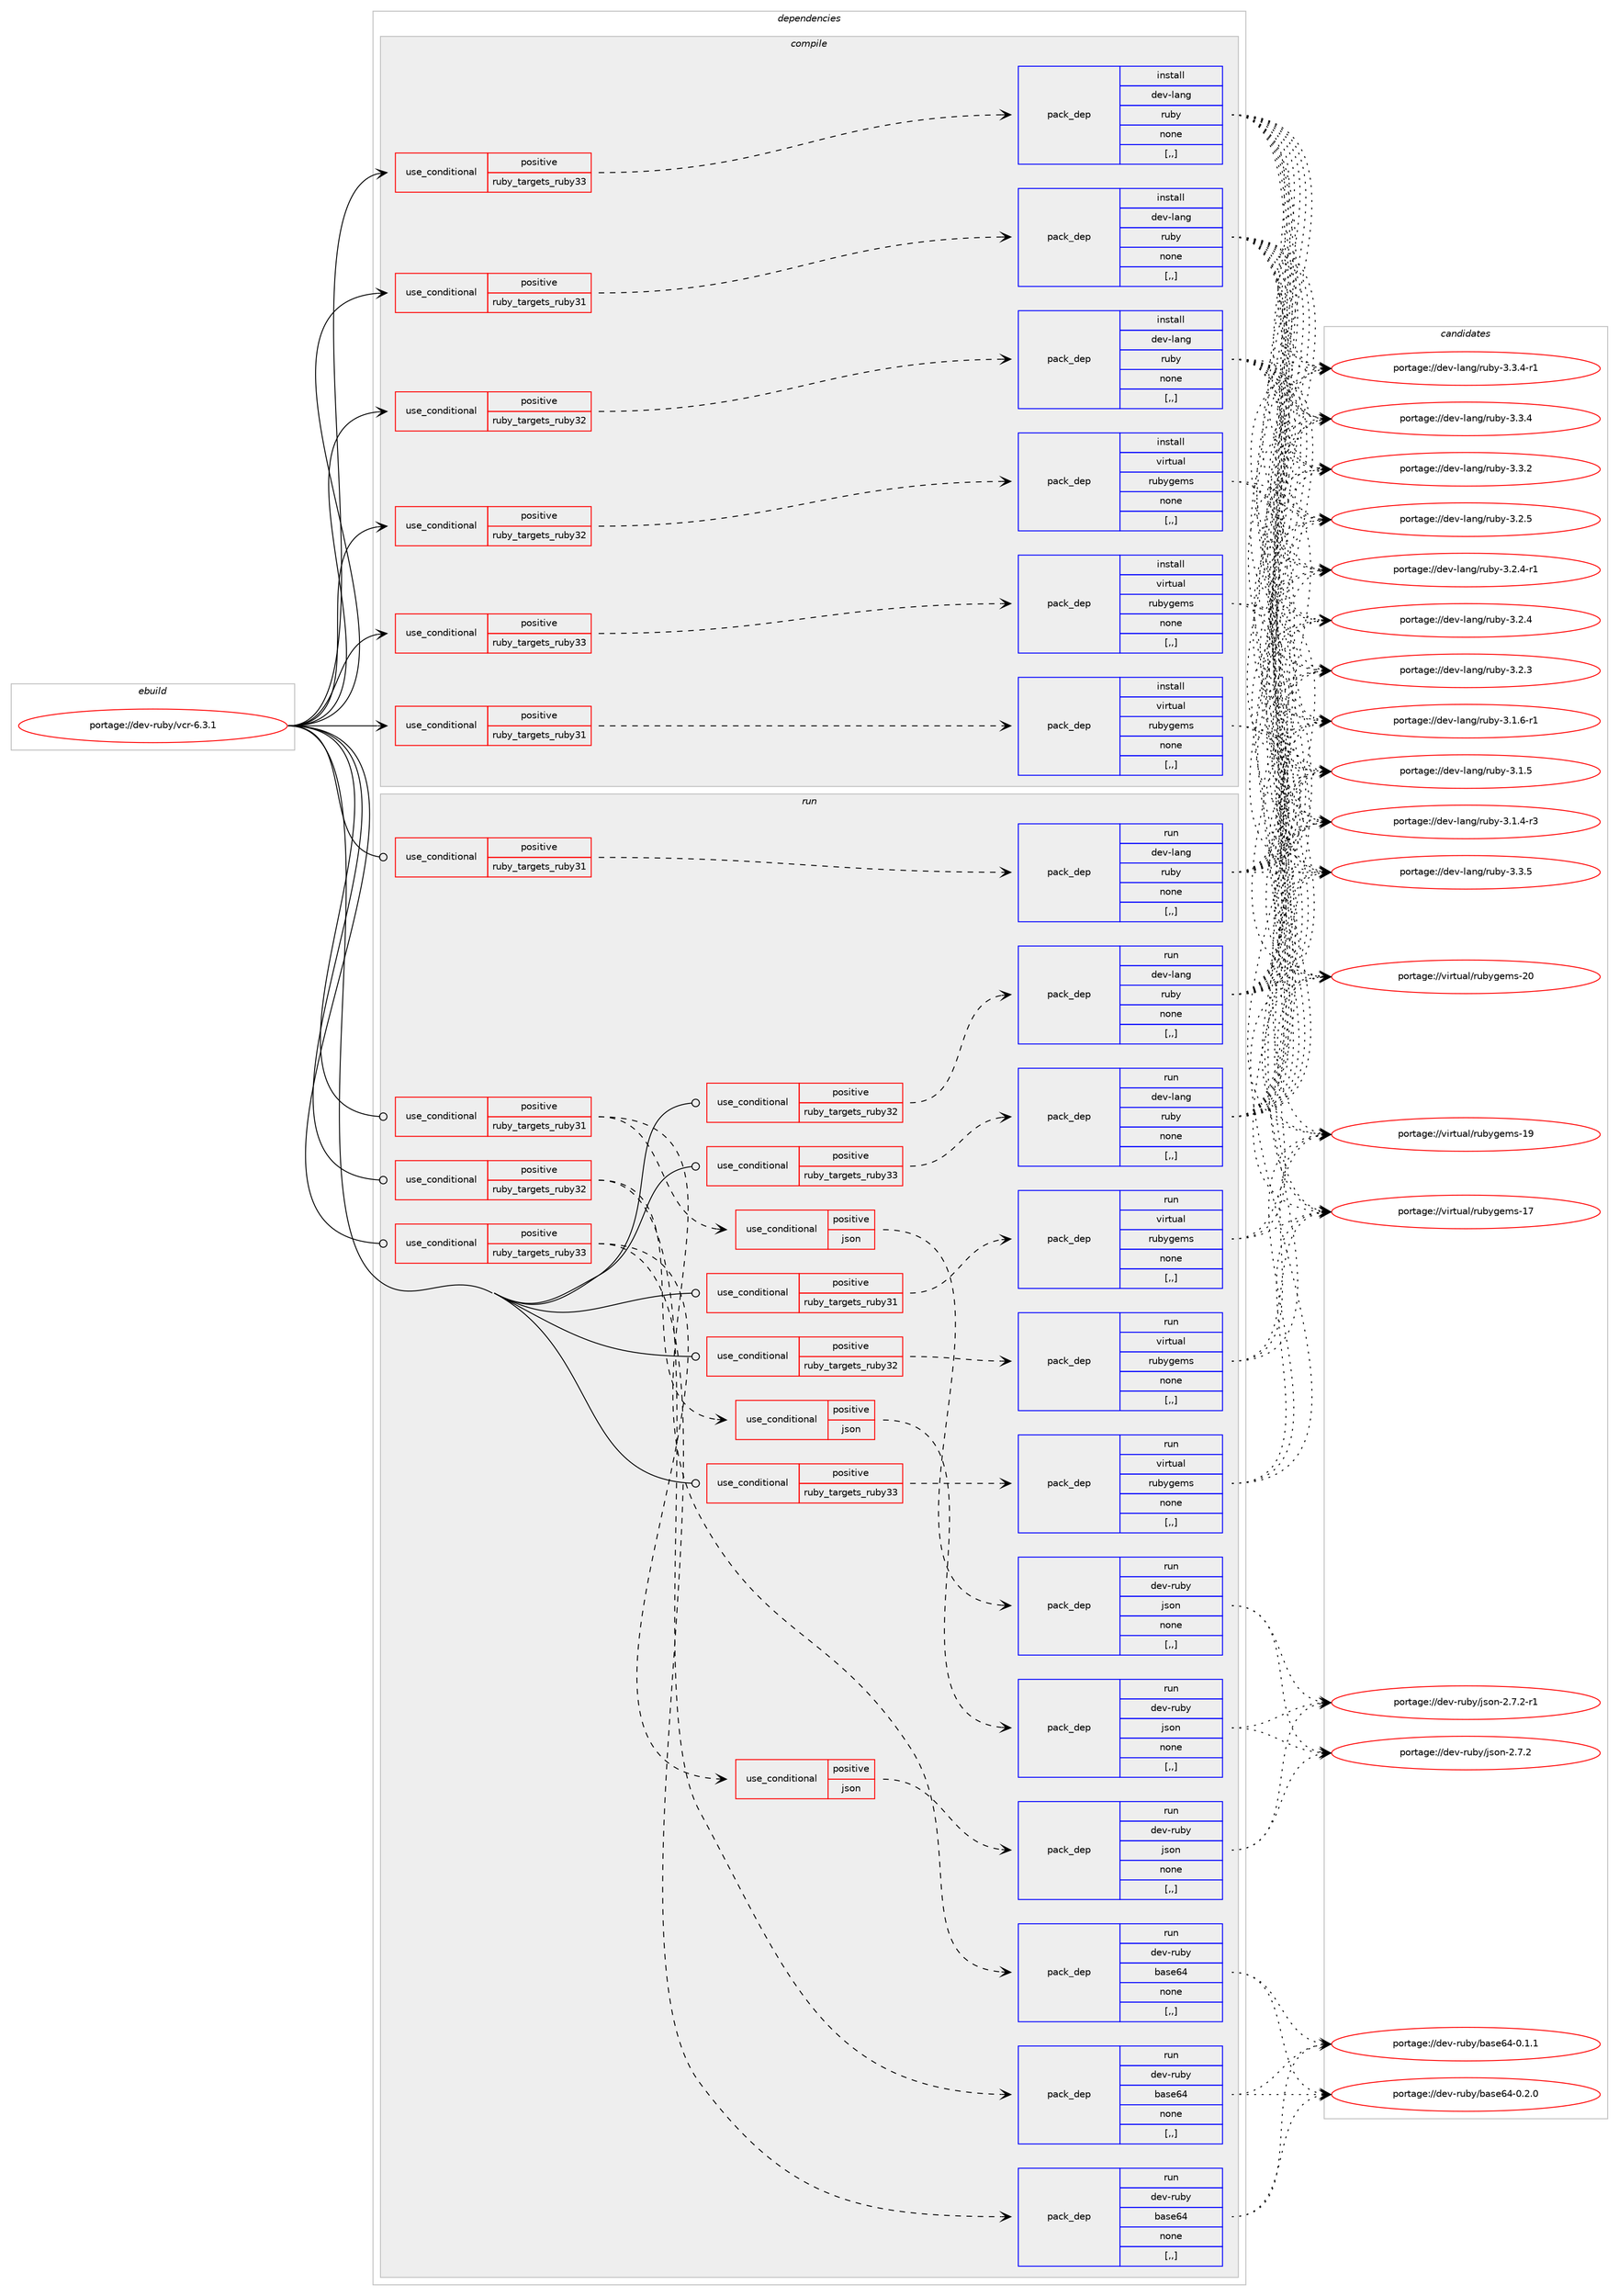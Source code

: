 digraph prolog {

# *************
# Graph options
# *************

newrank=true;
concentrate=true;
compound=true;
graph [rankdir=LR,fontname=Helvetica,fontsize=10,ranksep=1.5];#, ranksep=2.5, nodesep=0.2];
edge  [arrowhead=vee];
node  [fontname=Helvetica,fontsize=10];

# **********
# The ebuild
# **********

subgraph cluster_leftcol {
color=gray;
label=<<i>ebuild</i>>;
id [label="portage://dev-ruby/vcr-6.3.1", color=red, width=4, href="../dev-ruby/vcr-6.3.1.svg"];
}

# ****************
# The dependencies
# ****************

subgraph cluster_midcol {
color=gray;
label=<<i>dependencies</i>>;
subgraph cluster_compile {
fillcolor="#eeeeee";
style=filled;
label=<<i>compile</i>>;
subgraph cond189754 {
dependency703910 [label=<<TABLE BORDER="0" CELLBORDER="1" CELLSPACING="0" CELLPADDING="4"><TR><TD ROWSPAN="3" CELLPADDING="10">use_conditional</TD></TR><TR><TD>positive</TD></TR><TR><TD>ruby_targets_ruby31</TD></TR></TABLE>>, shape=none, color=red];
subgraph pack509172 {
dependency703911 [label=<<TABLE BORDER="0" CELLBORDER="1" CELLSPACING="0" CELLPADDING="4" WIDTH="220"><TR><TD ROWSPAN="6" CELLPADDING="30">pack_dep</TD></TR><TR><TD WIDTH="110">install</TD></TR><TR><TD>dev-lang</TD></TR><TR><TD>ruby</TD></TR><TR><TD>none</TD></TR><TR><TD>[,,]</TD></TR></TABLE>>, shape=none, color=blue];
}
dependency703910:e -> dependency703911:w [weight=20,style="dashed",arrowhead="vee"];
}
id:e -> dependency703910:w [weight=20,style="solid",arrowhead="vee"];
subgraph cond189755 {
dependency703912 [label=<<TABLE BORDER="0" CELLBORDER="1" CELLSPACING="0" CELLPADDING="4"><TR><TD ROWSPAN="3" CELLPADDING="10">use_conditional</TD></TR><TR><TD>positive</TD></TR><TR><TD>ruby_targets_ruby31</TD></TR></TABLE>>, shape=none, color=red];
subgraph pack509173 {
dependency703913 [label=<<TABLE BORDER="0" CELLBORDER="1" CELLSPACING="0" CELLPADDING="4" WIDTH="220"><TR><TD ROWSPAN="6" CELLPADDING="30">pack_dep</TD></TR><TR><TD WIDTH="110">install</TD></TR><TR><TD>virtual</TD></TR><TR><TD>rubygems</TD></TR><TR><TD>none</TD></TR><TR><TD>[,,]</TD></TR></TABLE>>, shape=none, color=blue];
}
dependency703912:e -> dependency703913:w [weight=20,style="dashed",arrowhead="vee"];
}
id:e -> dependency703912:w [weight=20,style="solid",arrowhead="vee"];
subgraph cond189756 {
dependency703914 [label=<<TABLE BORDER="0" CELLBORDER="1" CELLSPACING="0" CELLPADDING="4"><TR><TD ROWSPAN="3" CELLPADDING="10">use_conditional</TD></TR><TR><TD>positive</TD></TR><TR><TD>ruby_targets_ruby32</TD></TR></TABLE>>, shape=none, color=red];
subgraph pack509174 {
dependency703915 [label=<<TABLE BORDER="0" CELLBORDER="1" CELLSPACING="0" CELLPADDING="4" WIDTH="220"><TR><TD ROWSPAN="6" CELLPADDING="30">pack_dep</TD></TR><TR><TD WIDTH="110">install</TD></TR><TR><TD>dev-lang</TD></TR><TR><TD>ruby</TD></TR><TR><TD>none</TD></TR><TR><TD>[,,]</TD></TR></TABLE>>, shape=none, color=blue];
}
dependency703914:e -> dependency703915:w [weight=20,style="dashed",arrowhead="vee"];
}
id:e -> dependency703914:w [weight=20,style="solid",arrowhead="vee"];
subgraph cond189757 {
dependency703916 [label=<<TABLE BORDER="0" CELLBORDER="1" CELLSPACING="0" CELLPADDING="4"><TR><TD ROWSPAN="3" CELLPADDING="10">use_conditional</TD></TR><TR><TD>positive</TD></TR><TR><TD>ruby_targets_ruby32</TD></TR></TABLE>>, shape=none, color=red];
subgraph pack509175 {
dependency703917 [label=<<TABLE BORDER="0" CELLBORDER="1" CELLSPACING="0" CELLPADDING="4" WIDTH="220"><TR><TD ROWSPAN="6" CELLPADDING="30">pack_dep</TD></TR><TR><TD WIDTH="110">install</TD></TR><TR><TD>virtual</TD></TR><TR><TD>rubygems</TD></TR><TR><TD>none</TD></TR><TR><TD>[,,]</TD></TR></TABLE>>, shape=none, color=blue];
}
dependency703916:e -> dependency703917:w [weight=20,style="dashed",arrowhead="vee"];
}
id:e -> dependency703916:w [weight=20,style="solid",arrowhead="vee"];
subgraph cond189758 {
dependency703918 [label=<<TABLE BORDER="0" CELLBORDER="1" CELLSPACING="0" CELLPADDING="4"><TR><TD ROWSPAN="3" CELLPADDING="10">use_conditional</TD></TR><TR><TD>positive</TD></TR><TR><TD>ruby_targets_ruby33</TD></TR></TABLE>>, shape=none, color=red];
subgraph pack509176 {
dependency703919 [label=<<TABLE BORDER="0" CELLBORDER="1" CELLSPACING="0" CELLPADDING="4" WIDTH="220"><TR><TD ROWSPAN="6" CELLPADDING="30">pack_dep</TD></TR><TR><TD WIDTH="110">install</TD></TR><TR><TD>dev-lang</TD></TR><TR><TD>ruby</TD></TR><TR><TD>none</TD></TR><TR><TD>[,,]</TD></TR></TABLE>>, shape=none, color=blue];
}
dependency703918:e -> dependency703919:w [weight=20,style="dashed",arrowhead="vee"];
}
id:e -> dependency703918:w [weight=20,style="solid",arrowhead="vee"];
subgraph cond189759 {
dependency703920 [label=<<TABLE BORDER="0" CELLBORDER="1" CELLSPACING="0" CELLPADDING="4"><TR><TD ROWSPAN="3" CELLPADDING="10">use_conditional</TD></TR><TR><TD>positive</TD></TR><TR><TD>ruby_targets_ruby33</TD></TR></TABLE>>, shape=none, color=red];
subgraph pack509177 {
dependency703921 [label=<<TABLE BORDER="0" CELLBORDER="1" CELLSPACING="0" CELLPADDING="4" WIDTH="220"><TR><TD ROWSPAN="6" CELLPADDING="30">pack_dep</TD></TR><TR><TD WIDTH="110">install</TD></TR><TR><TD>virtual</TD></TR><TR><TD>rubygems</TD></TR><TR><TD>none</TD></TR><TR><TD>[,,]</TD></TR></TABLE>>, shape=none, color=blue];
}
dependency703920:e -> dependency703921:w [weight=20,style="dashed",arrowhead="vee"];
}
id:e -> dependency703920:w [weight=20,style="solid",arrowhead="vee"];
}
subgraph cluster_compileandrun {
fillcolor="#eeeeee";
style=filled;
label=<<i>compile and run</i>>;
}
subgraph cluster_run {
fillcolor="#eeeeee";
style=filled;
label=<<i>run</i>>;
subgraph cond189760 {
dependency703922 [label=<<TABLE BORDER="0" CELLBORDER="1" CELLSPACING="0" CELLPADDING="4"><TR><TD ROWSPAN="3" CELLPADDING="10">use_conditional</TD></TR><TR><TD>positive</TD></TR><TR><TD>ruby_targets_ruby31</TD></TR></TABLE>>, shape=none, color=red];
subgraph pack509178 {
dependency703923 [label=<<TABLE BORDER="0" CELLBORDER="1" CELLSPACING="0" CELLPADDING="4" WIDTH="220"><TR><TD ROWSPAN="6" CELLPADDING="30">pack_dep</TD></TR><TR><TD WIDTH="110">run</TD></TR><TR><TD>dev-lang</TD></TR><TR><TD>ruby</TD></TR><TR><TD>none</TD></TR><TR><TD>[,,]</TD></TR></TABLE>>, shape=none, color=blue];
}
dependency703922:e -> dependency703923:w [weight=20,style="dashed",arrowhead="vee"];
}
id:e -> dependency703922:w [weight=20,style="solid",arrowhead="odot"];
subgraph cond189761 {
dependency703924 [label=<<TABLE BORDER="0" CELLBORDER="1" CELLSPACING="0" CELLPADDING="4"><TR><TD ROWSPAN="3" CELLPADDING="10">use_conditional</TD></TR><TR><TD>positive</TD></TR><TR><TD>ruby_targets_ruby31</TD></TR></TABLE>>, shape=none, color=red];
subgraph pack509179 {
dependency703925 [label=<<TABLE BORDER="0" CELLBORDER="1" CELLSPACING="0" CELLPADDING="4" WIDTH="220"><TR><TD ROWSPAN="6" CELLPADDING="30">pack_dep</TD></TR><TR><TD WIDTH="110">run</TD></TR><TR><TD>dev-ruby</TD></TR><TR><TD>base64</TD></TR><TR><TD>none</TD></TR><TR><TD>[,,]</TD></TR></TABLE>>, shape=none, color=blue];
}
dependency703924:e -> dependency703925:w [weight=20,style="dashed",arrowhead="vee"];
subgraph cond189762 {
dependency703926 [label=<<TABLE BORDER="0" CELLBORDER="1" CELLSPACING="0" CELLPADDING="4"><TR><TD ROWSPAN="3" CELLPADDING="10">use_conditional</TD></TR><TR><TD>positive</TD></TR><TR><TD>json</TD></TR></TABLE>>, shape=none, color=red];
subgraph pack509180 {
dependency703927 [label=<<TABLE BORDER="0" CELLBORDER="1" CELLSPACING="0" CELLPADDING="4" WIDTH="220"><TR><TD ROWSPAN="6" CELLPADDING="30">pack_dep</TD></TR><TR><TD WIDTH="110">run</TD></TR><TR><TD>dev-ruby</TD></TR><TR><TD>json</TD></TR><TR><TD>none</TD></TR><TR><TD>[,,]</TD></TR></TABLE>>, shape=none, color=blue];
}
dependency703926:e -> dependency703927:w [weight=20,style="dashed",arrowhead="vee"];
}
dependency703924:e -> dependency703926:w [weight=20,style="dashed",arrowhead="vee"];
}
id:e -> dependency703924:w [weight=20,style="solid",arrowhead="odot"];
subgraph cond189763 {
dependency703928 [label=<<TABLE BORDER="0" CELLBORDER="1" CELLSPACING="0" CELLPADDING="4"><TR><TD ROWSPAN="3" CELLPADDING="10">use_conditional</TD></TR><TR><TD>positive</TD></TR><TR><TD>ruby_targets_ruby31</TD></TR></TABLE>>, shape=none, color=red];
subgraph pack509181 {
dependency703929 [label=<<TABLE BORDER="0" CELLBORDER="1" CELLSPACING="0" CELLPADDING="4" WIDTH="220"><TR><TD ROWSPAN="6" CELLPADDING="30">pack_dep</TD></TR><TR><TD WIDTH="110">run</TD></TR><TR><TD>virtual</TD></TR><TR><TD>rubygems</TD></TR><TR><TD>none</TD></TR><TR><TD>[,,]</TD></TR></TABLE>>, shape=none, color=blue];
}
dependency703928:e -> dependency703929:w [weight=20,style="dashed",arrowhead="vee"];
}
id:e -> dependency703928:w [weight=20,style="solid",arrowhead="odot"];
subgraph cond189764 {
dependency703930 [label=<<TABLE BORDER="0" CELLBORDER="1" CELLSPACING="0" CELLPADDING="4"><TR><TD ROWSPAN="3" CELLPADDING="10">use_conditional</TD></TR><TR><TD>positive</TD></TR><TR><TD>ruby_targets_ruby32</TD></TR></TABLE>>, shape=none, color=red];
subgraph pack509182 {
dependency703931 [label=<<TABLE BORDER="0" CELLBORDER="1" CELLSPACING="0" CELLPADDING="4" WIDTH="220"><TR><TD ROWSPAN="6" CELLPADDING="30">pack_dep</TD></TR><TR><TD WIDTH="110">run</TD></TR><TR><TD>dev-lang</TD></TR><TR><TD>ruby</TD></TR><TR><TD>none</TD></TR><TR><TD>[,,]</TD></TR></TABLE>>, shape=none, color=blue];
}
dependency703930:e -> dependency703931:w [weight=20,style="dashed",arrowhead="vee"];
}
id:e -> dependency703930:w [weight=20,style="solid",arrowhead="odot"];
subgraph cond189765 {
dependency703932 [label=<<TABLE BORDER="0" CELLBORDER="1" CELLSPACING="0" CELLPADDING="4"><TR><TD ROWSPAN="3" CELLPADDING="10">use_conditional</TD></TR><TR><TD>positive</TD></TR><TR><TD>ruby_targets_ruby32</TD></TR></TABLE>>, shape=none, color=red];
subgraph pack509183 {
dependency703933 [label=<<TABLE BORDER="0" CELLBORDER="1" CELLSPACING="0" CELLPADDING="4" WIDTH="220"><TR><TD ROWSPAN="6" CELLPADDING="30">pack_dep</TD></TR><TR><TD WIDTH="110">run</TD></TR><TR><TD>dev-ruby</TD></TR><TR><TD>base64</TD></TR><TR><TD>none</TD></TR><TR><TD>[,,]</TD></TR></TABLE>>, shape=none, color=blue];
}
dependency703932:e -> dependency703933:w [weight=20,style="dashed",arrowhead="vee"];
subgraph cond189766 {
dependency703934 [label=<<TABLE BORDER="0" CELLBORDER="1" CELLSPACING="0" CELLPADDING="4"><TR><TD ROWSPAN="3" CELLPADDING="10">use_conditional</TD></TR><TR><TD>positive</TD></TR><TR><TD>json</TD></TR></TABLE>>, shape=none, color=red];
subgraph pack509184 {
dependency703935 [label=<<TABLE BORDER="0" CELLBORDER="1" CELLSPACING="0" CELLPADDING="4" WIDTH="220"><TR><TD ROWSPAN="6" CELLPADDING="30">pack_dep</TD></TR><TR><TD WIDTH="110">run</TD></TR><TR><TD>dev-ruby</TD></TR><TR><TD>json</TD></TR><TR><TD>none</TD></TR><TR><TD>[,,]</TD></TR></TABLE>>, shape=none, color=blue];
}
dependency703934:e -> dependency703935:w [weight=20,style="dashed",arrowhead="vee"];
}
dependency703932:e -> dependency703934:w [weight=20,style="dashed",arrowhead="vee"];
}
id:e -> dependency703932:w [weight=20,style="solid",arrowhead="odot"];
subgraph cond189767 {
dependency703936 [label=<<TABLE BORDER="0" CELLBORDER="1" CELLSPACING="0" CELLPADDING="4"><TR><TD ROWSPAN="3" CELLPADDING="10">use_conditional</TD></TR><TR><TD>positive</TD></TR><TR><TD>ruby_targets_ruby32</TD></TR></TABLE>>, shape=none, color=red];
subgraph pack509185 {
dependency703937 [label=<<TABLE BORDER="0" CELLBORDER="1" CELLSPACING="0" CELLPADDING="4" WIDTH="220"><TR><TD ROWSPAN="6" CELLPADDING="30">pack_dep</TD></TR><TR><TD WIDTH="110">run</TD></TR><TR><TD>virtual</TD></TR><TR><TD>rubygems</TD></TR><TR><TD>none</TD></TR><TR><TD>[,,]</TD></TR></TABLE>>, shape=none, color=blue];
}
dependency703936:e -> dependency703937:w [weight=20,style="dashed",arrowhead="vee"];
}
id:e -> dependency703936:w [weight=20,style="solid",arrowhead="odot"];
subgraph cond189768 {
dependency703938 [label=<<TABLE BORDER="0" CELLBORDER="1" CELLSPACING="0" CELLPADDING="4"><TR><TD ROWSPAN="3" CELLPADDING="10">use_conditional</TD></TR><TR><TD>positive</TD></TR><TR><TD>ruby_targets_ruby33</TD></TR></TABLE>>, shape=none, color=red];
subgraph pack509186 {
dependency703939 [label=<<TABLE BORDER="0" CELLBORDER="1" CELLSPACING="0" CELLPADDING="4" WIDTH="220"><TR><TD ROWSPAN="6" CELLPADDING="30">pack_dep</TD></TR><TR><TD WIDTH="110">run</TD></TR><TR><TD>dev-lang</TD></TR><TR><TD>ruby</TD></TR><TR><TD>none</TD></TR><TR><TD>[,,]</TD></TR></TABLE>>, shape=none, color=blue];
}
dependency703938:e -> dependency703939:w [weight=20,style="dashed",arrowhead="vee"];
}
id:e -> dependency703938:w [weight=20,style="solid",arrowhead="odot"];
subgraph cond189769 {
dependency703940 [label=<<TABLE BORDER="0" CELLBORDER="1" CELLSPACING="0" CELLPADDING="4"><TR><TD ROWSPAN="3" CELLPADDING="10">use_conditional</TD></TR><TR><TD>positive</TD></TR><TR><TD>ruby_targets_ruby33</TD></TR></TABLE>>, shape=none, color=red];
subgraph pack509187 {
dependency703941 [label=<<TABLE BORDER="0" CELLBORDER="1" CELLSPACING="0" CELLPADDING="4" WIDTH="220"><TR><TD ROWSPAN="6" CELLPADDING="30">pack_dep</TD></TR><TR><TD WIDTH="110">run</TD></TR><TR><TD>dev-ruby</TD></TR><TR><TD>base64</TD></TR><TR><TD>none</TD></TR><TR><TD>[,,]</TD></TR></TABLE>>, shape=none, color=blue];
}
dependency703940:e -> dependency703941:w [weight=20,style="dashed",arrowhead="vee"];
subgraph cond189770 {
dependency703942 [label=<<TABLE BORDER="0" CELLBORDER="1" CELLSPACING="0" CELLPADDING="4"><TR><TD ROWSPAN="3" CELLPADDING="10">use_conditional</TD></TR><TR><TD>positive</TD></TR><TR><TD>json</TD></TR></TABLE>>, shape=none, color=red];
subgraph pack509188 {
dependency703943 [label=<<TABLE BORDER="0" CELLBORDER="1" CELLSPACING="0" CELLPADDING="4" WIDTH="220"><TR><TD ROWSPAN="6" CELLPADDING="30">pack_dep</TD></TR><TR><TD WIDTH="110">run</TD></TR><TR><TD>dev-ruby</TD></TR><TR><TD>json</TD></TR><TR><TD>none</TD></TR><TR><TD>[,,]</TD></TR></TABLE>>, shape=none, color=blue];
}
dependency703942:e -> dependency703943:w [weight=20,style="dashed",arrowhead="vee"];
}
dependency703940:e -> dependency703942:w [weight=20,style="dashed",arrowhead="vee"];
}
id:e -> dependency703940:w [weight=20,style="solid",arrowhead="odot"];
subgraph cond189771 {
dependency703944 [label=<<TABLE BORDER="0" CELLBORDER="1" CELLSPACING="0" CELLPADDING="4"><TR><TD ROWSPAN="3" CELLPADDING="10">use_conditional</TD></TR><TR><TD>positive</TD></TR><TR><TD>ruby_targets_ruby33</TD></TR></TABLE>>, shape=none, color=red];
subgraph pack509189 {
dependency703945 [label=<<TABLE BORDER="0" CELLBORDER="1" CELLSPACING="0" CELLPADDING="4" WIDTH="220"><TR><TD ROWSPAN="6" CELLPADDING="30">pack_dep</TD></TR><TR><TD WIDTH="110">run</TD></TR><TR><TD>virtual</TD></TR><TR><TD>rubygems</TD></TR><TR><TD>none</TD></TR><TR><TD>[,,]</TD></TR></TABLE>>, shape=none, color=blue];
}
dependency703944:e -> dependency703945:w [weight=20,style="dashed",arrowhead="vee"];
}
id:e -> dependency703944:w [weight=20,style="solid",arrowhead="odot"];
}
}

# **************
# The candidates
# **************

subgraph cluster_choices {
rank=same;
color=gray;
label=<<i>candidates</i>>;

subgraph choice509172 {
color=black;
nodesep=1;
choice10010111845108971101034711411798121455146514653 [label="portage://dev-lang/ruby-3.3.5", color=red, width=4,href="../dev-lang/ruby-3.3.5.svg"];
choice100101118451089711010347114117981214551465146524511449 [label="portage://dev-lang/ruby-3.3.4-r1", color=red, width=4,href="../dev-lang/ruby-3.3.4-r1.svg"];
choice10010111845108971101034711411798121455146514652 [label="portage://dev-lang/ruby-3.3.4", color=red, width=4,href="../dev-lang/ruby-3.3.4.svg"];
choice10010111845108971101034711411798121455146514650 [label="portage://dev-lang/ruby-3.3.2", color=red, width=4,href="../dev-lang/ruby-3.3.2.svg"];
choice10010111845108971101034711411798121455146504653 [label="portage://dev-lang/ruby-3.2.5", color=red, width=4,href="../dev-lang/ruby-3.2.5.svg"];
choice100101118451089711010347114117981214551465046524511449 [label="portage://dev-lang/ruby-3.2.4-r1", color=red, width=4,href="../dev-lang/ruby-3.2.4-r1.svg"];
choice10010111845108971101034711411798121455146504652 [label="portage://dev-lang/ruby-3.2.4", color=red, width=4,href="../dev-lang/ruby-3.2.4.svg"];
choice10010111845108971101034711411798121455146504651 [label="portage://dev-lang/ruby-3.2.3", color=red, width=4,href="../dev-lang/ruby-3.2.3.svg"];
choice100101118451089711010347114117981214551464946544511449 [label="portage://dev-lang/ruby-3.1.6-r1", color=red, width=4,href="../dev-lang/ruby-3.1.6-r1.svg"];
choice10010111845108971101034711411798121455146494653 [label="portage://dev-lang/ruby-3.1.5", color=red, width=4,href="../dev-lang/ruby-3.1.5.svg"];
choice100101118451089711010347114117981214551464946524511451 [label="portage://dev-lang/ruby-3.1.4-r3", color=red, width=4,href="../dev-lang/ruby-3.1.4-r3.svg"];
dependency703911:e -> choice10010111845108971101034711411798121455146514653:w [style=dotted,weight="100"];
dependency703911:e -> choice100101118451089711010347114117981214551465146524511449:w [style=dotted,weight="100"];
dependency703911:e -> choice10010111845108971101034711411798121455146514652:w [style=dotted,weight="100"];
dependency703911:e -> choice10010111845108971101034711411798121455146514650:w [style=dotted,weight="100"];
dependency703911:e -> choice10010111845108971101034711411798121455146504653:w [style=dotted,weight="100"];
dependency703911:e -> choice100101118451089711010347114117981214551465046524511449:w [style=dotted,weight="100"];
dependency703911:e -> choice10010111845108971101034711411798121455146504652:w [style=dotted,weight="100"];
dependency703911:e -> choice10010111845108971101034711411798121455146504651:w [style=dotted,weight="100"];
dependency703911:e -> choice100101118451089711010347114117981214551464946544511449:w [style=dotted,weight="100"];
dependency703911:e -> choice10010111845108971101034711411798121455146494653:w [style=dotted,weight="100"];
dependency703911:e -> choice100101118451089711010347114117981214551464946524511451:w [style=dotted,weight="100"];
}
subgraph choice509173 {
color=black;
nodesep=1;
choice118105114116117971084711411798121103101109115455048 [label="portage://virtual/rubygems-20", color=red, width=4,href="../virtual/rubygems-20.svg"];
choice118105114116117971084711411798121103101109115454957 [label="portage://virtual/rubygems-19", color=red, width=4,href="../virtual/rubygems-19.svg"];
choice118105114116117971084711411798121103101109115454955 [label="portage://virtual/rubygems-17", color=red, width=4,href="../virtual/rubygems-17.svg"];
dependency703913:e -> choice118105114116117971084711411798121103101109115455048:w [style=dotted,weight="100"];
dependency703913:e -> choice118105114116117971084711411798121103101109115454957:w [style=dotted,weight="100"];
dependency703913:e -> choice118105114116117971084711411798121103101109115454955:w [style=dotted,weight="100"];
}
subgraph choice509174 {
color=black;
nodesep=1;
choice10010111845108971101034711411798121455146514653 [label="portage://dev-lang/ruby-3.3.5", color=red, width=4,href="../dev-lang/ruby-3.3.5.svg"];
choice100101118451089711010347114117981214551465146524511449 [label="portage://dev-lang/ruby-3.3.4-r1", color=red, width=4,href="../dev-lang/ruby-3.3.4-r1.svg"];
choice10010111845108971101034711411798121455146514652 [label="portage://dev-lang/ruby-3.3.4", color=red, width=4,href="../dev-lang/ruby-3.3.4.svg"];
choice10010111845108971101034711411798121455146514650 [label="portage://dev-lang/ruby-3.3.2", color=red, width=4,href="../dev-lang/ruby-3.3.2.svg"];
choice10010111845108971101034711411798121455146504653 [label="portage://dev-lang/ruby-3.2.5", color=red, width=4,href="../dev-lang/ruby-3.2.5.svg"];
choice100101118451089711010347114117981214551465046524511449 [label="portage://dev-lang/ruby-3.2.4-r1", color=red, width=4,href="../dev-lang/ruby-3.2.4-r1.svg"];
choice10010111845108971101034711411798121455146504652 [label="portage://dev-lang/ruby-3.2.4", color=red, width=4,href="../dev-lang/ruby-3.2.4.svg"];
choice10010111845108971101034711411798121455146504651 [label="portage://dev-lang/ruby-3.2.3", color=red, width=4,href="../dev-lang/ruby-3.2.3.svg"];
choice100101118451089711010347114117981214551464946544511449 [label="portage://dev-lang/ruby-3.1.6-r1", color=red, width=4,href="../dev-lang/ruby-3.1.6-r1.svg"];
choice10010111845108971101034711411798121455146494653 [label="portage://dev-lang/ruby-3.1.5", color=red, width=4,href="../dev-lang/ruby-3.1.5.svg"];
choice100101118451089711010347114117981214551464946524511451 [label="portage://dev-lang/ruby-3.1.4-r3", color=red, width=4,href="../dev-lang/ruby-3.1.4-r3.svg"];
dependency703915:e -> choice10010111845108971101034711411798121455146514653:w [style=dotted,weight="100"];
dependency703915:e -> choice100101118451089711010347114117981214551465146524511449:w [style=dotted,weight="100"];
dependency703915:e -> choice10010111845108971101034711411798121455146514652:w [style=dotted,weight="100"];
dependency703915:e -> choice10010111845108971101034711411798121455146514650:w [style=dotted,weight="100"];
dependency703915:e -> choice10010111845108971101034711411798121455146504653:w [style=dotted,weight="100"];
dependency703915:e -> choice100101118451089711010347114117981214551465046524511449:w [style=dotted,weight="100"];
dependency703915:e -> choice10010111845108971101034711411798121455146504652:w [style=dotted,weight="100"];
dependency703915:e -> choice10010111845108971101034711411798121455146504651:w [style=dotted,weight="100"];
dependency703915:e -> choice100101118451089711010347114117981214551464946544511449:w [style=dotted,weight="100"];
dependency703915:e -> choice10010111845108971101034711411798121455146494653:w [style=dotted,weight="100"];
dependency703915:e -> choice100101118451089711010347114117981214551464946524511451:w [style=dotted,weight="100"];
}
subgraph choice509175 {
color=black;
nodesep=1;
choice118105114116117971084711411798121103101109115455048 [label="portage://virtual/rubygems-20", color=red, width=4,href="../virtual/rubygems-20.svg"];
choice118105114116117971084711411798121103101109115454957 [label="portage://virtual/rubygems-19", color=red, width=4,href="../virtual/rubygems-19.svg"];
choice118105114116117971084711411798121103101109115454955 [label="portage://virtual/rubygems-17", color=red, width=4,href="../virtual/rubygems-17.svg"];
dependency703917:e -> choice118105114116117971084711411798121103101109115455048:w [style=dotted,weight="100"];
dependency703917:e -> choice118105114116117971084711411798121103101109115454957:w [style=dotted,weight="100"];
dependency703917:e -> choice118105114116117971084711411798121103101109115454955:w [style=dotted,weight="100"];
}
subgraph choice509176 {
color=black;
nodesep=1;
choice10010111845108971101034711411798121455146514653 [label="portage://dev-lang/ruby-3.3.5", color=red, width=4,href="../dev-lang/ruby-3.3.5.svg"];
choice100101118451089711010347114117981214551465146524511449 [label="portage://dev-lang/ruby-3.3.4-r1", color=red, width=4,href="../dev-lang/ruby-3.3.4-r1.svg"];
choice10010111845108971101034711411798121455146514652 [label="portage://dev-lang/ruby-3.3.4", color=red, width=4,href="../dev-lang/ruby-3.3.4.svg"];
choice10010111845108971101034711411798121455146514650 [label="portage://dev-lang/ruby-3.3.2", color=red, width=4,href="../dev-lang/ruby-3.3.2.svg"];
choice10010111845108971101034711411798121455146504653 [label="portage://dev-lang/ruby-3.2.5", color=red, width=4,href="../dev-lang/ruby-3.2.5.svg"];
choice100101118451089711010347114117981214551465046524511449 [label="portage://dev-lang/ruby-3.2.4-r1", color=red, width=4,href="../dev-lang/ruby-3.2.4-r1.svg"];
choice10010111845108971101034711411798121455146504652 [label="portage://dev-lang/ruby-3.2.4", color=red, width=4,href="../dev-lang/ruby-3.2.4.svg"];
choice10010111845108971101034711411798121455146504651 [label="portage://dev-lang/ruby-3.2.3", color=red, width=4,href="../dev-lang/ruby-3.2.3.svg"];
choice100101118451089711010347114117981214551464946544511449 [label="portage://dev-lang/ruby-3.1.6-r1", color=red, width=4,href="../dev-lang/ruby-3.1.6-r1.svg"];
choice10010111845108971101034711411798121455146494653 [label="portage://dev-lang/ruby-3.1.5", color=red, width=4,href="../dev-lang/ruby-3.1.5.svg"];
choice100101118451089711010347114117981214551464946524511451 [label="portage://dev-lang/ruby-3.1.4-r3", color=red, width=4,href="../dev-lang/ruby-3.1.4-r3.svg"];
dependency703919:e -> choice10010111845108971101034711411798121455146514653:w [style=dotted,weight="100"];
dependency703919:e -> choice100101118451089711010347114117981214551465146524511449:w [style=dotted,weight="100"];
dependency703919:e -> choice10010111845108971101034711411798121455146514652:w [style=dotted,weight="100"];
dependency703919:e -> choice10010111845108971101034711411798121455146514650:w [style=dotted,weight="100"];
dependency703919:e -> choice10010111845108971101034711411798121455146504653:w [style=dotted,weight="100"];
dependency703919:e -> choice100101118451089711010347114117981214551465046524511449:w [style=dotted,weight="100"];
dependency703919:e -> choice10010111845108971101034711411798121455146504652:w [style=dotted,weight="100"];
dependency703919:e -> choice10010111845108971101034711411798121455146504651:w [style=dotted,weight="100"];
dependency703919:e -> choice100101118451089711010347114117981214551464946544511449:w [style=dotted,weight="100"];
dependency703919:e -> choice10010111845108971101034711411798121455146494653:w [style=dotted,weight="100"];
dependency703919:e -> choice100101118451089711010347114117981214551464946524511451:w [style=dotted,weight="100"];
}
subgraph choice509177 {
color=black;
nodesep=1;
choice118105114116117971084711411798121103101109115455048 [label="portage://virtual/rubygems-20", color=red, width=4,href="../virtual/rubygems-20.svg"];
choice118105114116117971084711411798121103101109115454957 [label="portage://virtual/rubygems-19", color=red, width=4,href="../virtual/rubygems-19.svg"];
choice118105114116117971084711411798121103101109115454955 [label="portage://virtual/rubygems-17", color=red, width=4,href="../virtual/rubygems-17.svg"];
dependency703921:e -> choice118105114116117971084711411798121103101109115455048:w [style=dotted,weight="100"];
dependency703921:e -> choice118105114116117971084711411798121103101109115454957:w [style=dotted,weight="100"];
dependency703921:e -> choice118105114116117971084711411798121103101109115454955:w [style=dotted,weight="100"];
}
subgraph choice509178 {
color=black;
nodesep=1;
choice10010111845108971101034711411798121455146514653 [label="portage://dev-lang/ruby-3.3.5", color=red, width=4,href="../dev-lang/ruby-3.3.5.svg"];
choice100101118451089711010347114117981214551465146524511449 [label="portage://dev-lang/ruby-3.3.4-r1", color=red, width=4,href="../dev-lang/ruby-3.3.4-r1.svg"];
choice10010111845108971101034711411798121455146514652 [label="portage://dev-lang/ruby-3.3.4", color=red, width=4,href="../dev-lang/ruby-3.3.4.svg"];
choice10010111845108971101034711411798121455146514650 [label="portage://dev-lang/ruby-3.3.2", color=red, width=4,href="../dev-lang/ruby-3.3.2.svg"];
choice10010111845108971101034711411798121455146504653 [label="portage://dev-lang/ruby-3.2.5", color=red, width=4,href="../dev-lang/ruby-3.2.5.svg"];
choice100101118451089711010347114117981214551465046524511449 [label="portage://dev-lang/ruby-3.2.4-r1", color=red, width=4,href="../dev-lang/ruby-3.2.4-r1.svg"];
choice10010111845108971101034711411798121455146504652 [label="portage://dev-lang/ruby-3.2.4", color=red, width=4,href="../dev-lang/ruby-3.2.4.svg"];
choice10010111845108971101034711411798121455146504651 [label="portage://dev-lang/ruby-3.2.3", color=red, width=4,href="../dev-lang/ruby-3.2.3.svg"];
choice100101118451089711010347114117981214551464946544511449 [label="portage://dev-lang/ruby-3.1.6-r1", color=red, width=4,href="../dev-lang/ruby-3.1.6-r1.svg"];
choice10010111845108971101034711411798121455146494653 [label="portage://dev-lang/ruby-3.1.5", color=red, width=4,href="../dev-lang/ruby-3.1.5.svg"];
choice100101118451089711010347114117981214551464946524511451 [label="portage://dev-lang/ruby-3.1.4-r3", color=red, width=4,href="../dev-lang/ruby-3.1.4-r3.svg"];
dependency703923:e -> choice10010111845108971101034711411798121455146514653:w [style=dotted,weight="100"];
dependency703923:e -> choice100101118451089711010347114117981214551465146524511449:w [style=dotted,weight="100"];
dependency703923:e -> choice10010111845108971101034711411798121455146514652:w [style=dotted,weight="100"];
dependency703923:e -> choice10010111845108971101034711411798121455146514650:w [style=dotted,weight="100"];
dependency703923:e -> choice10010111845108971101034711411798121455146504653:w [style=dotted,weight="100"];
dependency703923:e -> choice100101118451089711010347114117981214551465046524511449:w [style=dotted,weight="100"];
dependency703923:e -> choice10010111845108971101034711411798121455146504652:w [style=dotted,weight="100"];
dependency703923:e -> choice10010111845108971101034711411798121455146504651:w [style=dotted,weight="100"];
dependency703923:e -> choice100101118451089711010347114117981214551464946544511449:w [style=dotted,weight="100"];
dependency703923:e -> choice10010111845108971101034711411798121455146494653:w [style=dotted,weight="100"];
dependency703923:e -> choice100101118451089711010347114117981214551464946524511451:w [style=dotted,weight="100"];
}
subgraph choice509179 {
color=black;
nodesep=1;
choice10010111845114117981214798971151015452454846504648 [label="portage://dev-ruby/base64-0.2.0", color=red, width=4,href="../dev-ruby/base64-0.2.0.svg"];
choice10010111845114117981214798971151015452454846494649 [label="portage://dev-ruby/base64-0.1.1", color=red, width=4,href="../dev-ruby/base64-0.1.1.svg"];
dependency703925:e -> choice10010111845114117981214798971151015452454846504648:w [style=dotted,weight="100"];
dependency703925:e -> choice10010111845114117981214798971151015452454846494649:w [style=dotted,weight="100"];
}
subgraph choice509180 {
color=black;
nodesep=1;
choice1001011184511411798121471061151111104550465546504511449 [label="portage://dev-ruby/json-2.7.2-r1", color=red, width=4,href="../dev-ruby/json-2.7.2-r1.svg"];
choice100101118451141179812147106115111110455046554650 [label="portage://dev-ruby/json-2.7.2", color=red, width=4,href="../dev-ruby/json-2.7.2.svg"];
dependency703927:e -> choice1001011184511411798121471061151111104550465546504511449:w [style=dotted,weight="100"];
dependency703927:e -> choice100101118451141179812147106115111110455046554650:w [style=dotted,weight="100"];
}
subgraph choice509181 {
color=black;
nodesep=1;
choice118105114116117971084711411798121103101109115455048 [label="portage://virtual/rubygems-20", color=red, width=4,href="../virtual/rubygems-20.svg"];
choice118105114116117971084711411798121103101109115454957 [label="portage://virtual/rubygems-19", color=red, width=4,href="../virtual/rubygems-19.svg"];
choice118105114116117971084711411798121103101109115454955 [label="portage://virtual/rubygems-17", color=red, width=4,href="../virtual/rubygems-17.svg"];
dependency703929:e -> choice118105114116117971084711411798121103101109115455048:w [style=dotted,weight="100"];
dependency703929:e -> choice118105114116117971084711411798121103101109115454957:w [style=dotted,weight="100"];
dependency703929:e -> choice118105114116117971084711411798121103101109115454955:w [style=dotted,weight="100"];
}
subgraph choice509182 {
color=black;
nodesep=1;
choice10010111845108971101034711411798121455146514653 [label="portage://dev-lang/ruby-3.3.5", color=red, width=4,href="../dev-lang/ruby-3.3.5.svg"];
choice100101118451089711010347114117981214551465146524511449 [label="portage://dev-lang/ruby-3.3.4-r1", color=red, width=4,href="../dev-lang/ruby-3.3.4-r1.svg"];
choice10010111845108971101034711411798121455146514652 [label="portage://dev-lang/ruby-3.3.4", color=red, width=4,href="../dev-lang/ruby-3.3.4.svg"];
choice10010111845108971101034711411798121455146514650 [label="portage://dev-lang/ruby-3.3.2", color=red, width=4,href="../dev-lang/ruby-3.3.2.svg"];
choice10010111845108971101034711411798121455146504653 [label="portage://dev-lang/ruby-3.2.5", color=red, width=4,href="../dev-lang/ruby-3.2.5.svg"];
choice100101118451089711010347114117981214551465046524511449 [label="portage://dev-lang/ruby-3.2.4-r1", color=red, width=4,href="../dev-lang/ruby-3.2.4-r1.svg"];
choice10010111845108971101034711411798121455146504652 [label="portage://dev-lang/ruby-3.2.4", color=red, width=4,href="../dev-lang/ruby-3.2.4.svg"];
choice10010111845108971101034711411798121455146504651 [label="portage://dev-lang/ruby-3.2.3", color=red, width=4,href="../dev-lang/ruby-3.2.3.svg"];
choice100101118451089711010347114117981214551464946544511449 [label="portage://dev-lang/ruby-3.1.6-r1", color=red, width=4,href="../dev-lang/ruby-3.1.6-r1.svg"];
choice10010111845108971101034711411798121455146494653 [label="portage://dev-lang/ruby-3.1.5", color=red, width=4,href="../dev-lang/ruby-3.1.5.svg"];
choice100101118451089711010347114117981214551464946524511451 [label="portage://dev-lang/ruby-3.1.4-r3", color=red, width=4,href="../dev-lang/ruby-3.1.4-r3.svg"];
dependency703931:e -> choice10010111845108971101034711411798121455146514653:w [style=dotted,weight="100"];
dependency703931:e -> choice100101118451089711010347114117981214551465146524511449:w [style=dotted,weight="100"];
dependency703931:e -> choice10010111845108971101034711411798121455146514652:w [style=dotted,weight="100"];
dependency703931:e -> choice10010111845108971101034711411798121455146514650:w [style=dotted,weight="100"];
dependency703931:e -> choice10010111845108971101034711411798121455146504653:w [style=dotted,weight="100"];
dependency703931:e -> choice100101118451089711010347114117981214551465046524511449:w [style=dotted,weight="100"];
dependency703931:e -> choice10010111845108971101034711411798121455146504652:w [style=dotted,weight="100"];
dependency703931:e -> choice10010111845108971101034711411798121455146504651:w [style=dotted,weight="100"];
dependency703931:e -> choice100101118451089711010347114117981214551464946544511449:w [style=dotted,weight="100"];
dependency703931:e -> choice10010111845108971101034711411798121455146494653:w [style=dotted,weight="100"];
dependency703931:e -> choice100101118451089711010347114117981214551464946524511451:w [style=dotted,weight="100"];
}
subgraph choice509183 {
color=black;
nodesep=1;
choice10010111845114117981214798971151015452454846504648 [label="portage://dev-ruby/base64-0.2.0", color=red, width=4,href="../dev-ruby/base64-0.2.0.svg"];
choice10010111845114117981214798971151015452454846494649 [label="portage://dev-ruby/base64-0.1.1", color=red, width=4,href="../dev-ruby/base64-0.1.1.svg"];
dependency703933:e -> choice10010111845114117981214798971151015452454846504648:w [style=dotted,weight="100"];
dependency703933:e -> choice10010111845114117981214798971151015452454846494649:w [style=dotted,weight="100"];
}
subgraph choice509184 {
color=black;
nodesep=1;
choice1001011184511411798121471061151111104550465546504511449 [label="portage://dev-ruby/json-2.7.2-r1", color=red, width=4,href="../dev-ruby/json-2.7.2-r1.svg"];
choice100101118451141179812147106115111110455046554650 [label="portage://dev-ruby/json-2.7.2", color=red, width=4,href="../dev-ruby/json-2.7.2.svg"];
dependency703935:e -> choice1001011184511411798121471061151111104550465546504511449:w [style=dotted,weight="100"];
dependency703935:e -> choice100101118451141179812147106115111110455046554650:w [style=dotted,weight="100"];
}
subgraph choice509185 {
color=black;
nodesep=1;
choice118105114116117971084711411798121103101109115455048 [label="portage://virtual/rubygems-20", color=red, width=4,href="../virtual/rubygems-20.svg"];
choice118105114116117971084711411798121103101109115454957 [label="portage://virtual/rubygems-19", color=red, width=4,href="../virtual/rubygems-19.svg"];
choice118105114116117971084711411798121103101109115454955 [label="portage://virtual/rubygems-17", color=red, width=4,href="../virtual/rubygems-17.svg"];
dependency703937:e -> choice118105114116117971084711411798121103101109115455048:w [style=dotted,weight="100"];
dependency703937:e -> choice118105114116117971084711411798121103101109115454957:w [style=dotted,weight="100"];
dependency703937:e -> choice118105114116117971084711411798121103101109115454955:w [style=dotted,weight="100"];
}
subgraph choice509186 {
color=black;
nodesep=1;
choice10010111845108971101034711411798121455146514653 [label="portage://dev-lang/ruby-3.3.5", color=red, width=4,href="../dev-lang/ruby-3.3.5.svg"];
choice100101118451089711010347114117981214551465146524511449 [label="portage://dev-lang/ruby-3.3.4-r1", color=red, width=4,href="../dev-lang/ruby-3.3.4-r1.svg"];
choice10010111845108971101034711411798121455146514652 [label="portage://dev-lang/ruby-3.3.4", color=red, width=4,href="../dev-lang/ruby-3.3.4.svg"];
choice10010111845108971101034711411798121455146514650 [label="portage://dev-lang/ruby-3.3.2", color=red, width=4,href="../dev-lang/ruby-3.3.2.svg"];
choice10010111845108971101034711411798121455146504653 [label="portage://dev-lang/ruby-3.2.5", color=red, width=4,href="../dev-lang/ruby-3.2.5.svg"];
choice100101118451089711010347114117981214551465046524511449 [label="portage://dev-lang/ruby-3.2.4-r1", color=red, width=4,href="../dev-lang/ruby-3.2.4-r1.svg"];
choice10010111845108971101034711411798121455146504652 [label="portage://dev-lang/ruby-3.2.4", color=red, width=4,href="../dev-lang/ruby-3.2.4.svg"];
choice10010111845108971101034711411798121455146504651 [label="portage://dev-lang/ruby-3.2.3", color=red, width=4,href="../dev-lang/ruby-3.2.3.svg"];
choice100101118451089711010347114117981214551464946544511449 [label="portage://dev-lang/ruby-3.1.6-r1", color=red, width=4,href="../dev-lang/ruby-3.1.6-r1.svg"];
choice10010111845108971101034711411798121455146494653 [label="portage://dev-lang/ruby-3.1.5", color=red, width=4,href="../dev-lang/ruby-3.1.5.svg"];
choice100101118451089711010347114117981214551464946524511451 [label="portage://dev-lang/ruby-3.1.4-r3", color=red, width=4,href="../dev-lang/ruby-3.1.4-r3.svg"];
dependency703939:e -> choice10010111845108971101034711411798121455146514653:w [style=dotted,weight="100"];
dependency703939:e -> choice100101118451089711010347114117981214551465146524511449:w [style=dotted,weight="100"];
dependency703939:e -> choice10010111845108971101034711411798121455146514652:w [style=dotted,weight="100"];
dependency703939:e -> choice10010111845108971101034711411798121455146514650:w [style=dotted,weight="100"];
dependency703939:e -> choice10010111845108971101034711411798121455146504653:w [style=dotted,weight="100"];
dependency703939:e -> choice100101118451089711010347114117981214551465046524511449:w [style=dotted,weight="100"];
dependency703939:e -> choice10010111845108971101034711411798121455146504652:w [style=dotted,weight="100"];
dependency703939:e -> choice10010111845108971101034711411798121455146504651:w [style=dotted,weight="100"];
dependency703939:e -> choice100101118451089711010347114117981214551464946544511449:w [style=dotted,weight="100"];
dependency703939:e -> choice10010111845108971101034711411798121455146494653:w [style=dotted,weight="100"];
dependency703939:e -> choice100101118451089711010347114117981214551464946524511451:w [style=dotted,weight="100"];
}
subgraph choice509187 {
color=black;
nodesep=1;
choice10010111845114117981214798971151015452454846504648 [label="portage://dev-ruby/base64-0.2.0", color=red, width=4,href="../dev-ruby/base64-0.2.0.svg"];
choice10010111845114117981214798971151015452454846494649 [label="portage://dev-ruby/base64-0.1.1", color=red, width=4,href="../dev-ruby/base64-0.1.1.svg"];
dependency703941:e -> choice10010111845114117981214798971151015452454846504648:w [style=dotted,weight="100"];
dependency703941:e -> choice10010111845114117981214798971151015452454846494649:w [style=dotted,weight="100"];
}
subgraph choice509188 {
color=black;
nodesep=1;
choice1001011184511411798121471061151111104550465546504511449 [label="portage://dev-ruby/json-2.7.2-r1", color=red, width=4,href="../dev-ruby/json-2.7.2-r1.svg"];
choice100101118451141179812147106115111110455046554650 [label="portage://dev-ruby/json-2.7.2", color=red, width=4,href="../dev-ruby/json-2.7.2.svg"];
dependency703943:e -> choice1001011184511411798121471061151111104550465546504511449:w [style=dotted,weight="100"];
dependency703943:e -> choice100101118451141179812147106115111110455046554650:w [style=dotted,weight="100"];
}
subgraph choice509189 {
color=black;
nodesep=1;
choice118105114116117971084711411798121103101109115455048 [label="portage://virtual/rubygems-20", color=red, width=4,href="../virtual/rubygems-20.svg"];
choice118105114116117971084711411798121103101109115454957 [label="portage://virtual/rubygems-19", color=red, width=4,href="../virtual/rubygems-19.svg"];
choice118105114116117971084711411798121103101109115454955 [label="portage://virtual/rubygems-17", color=red, width=4,href="../virtual/rubygems-17.svg"];
dependency703945:e -> choice118105114116117971084711411798121103101109115455048:w [style=dotted,weight="100"];
dependency703945:e -> choice118105114116117971084711411798121103101109115454957:w [style=dotted,weight="100"];
dependency703945:e -> choice118105114116117971084711411798121103101109115454955:w [style=dotted,weight="100"];
}
}

}
